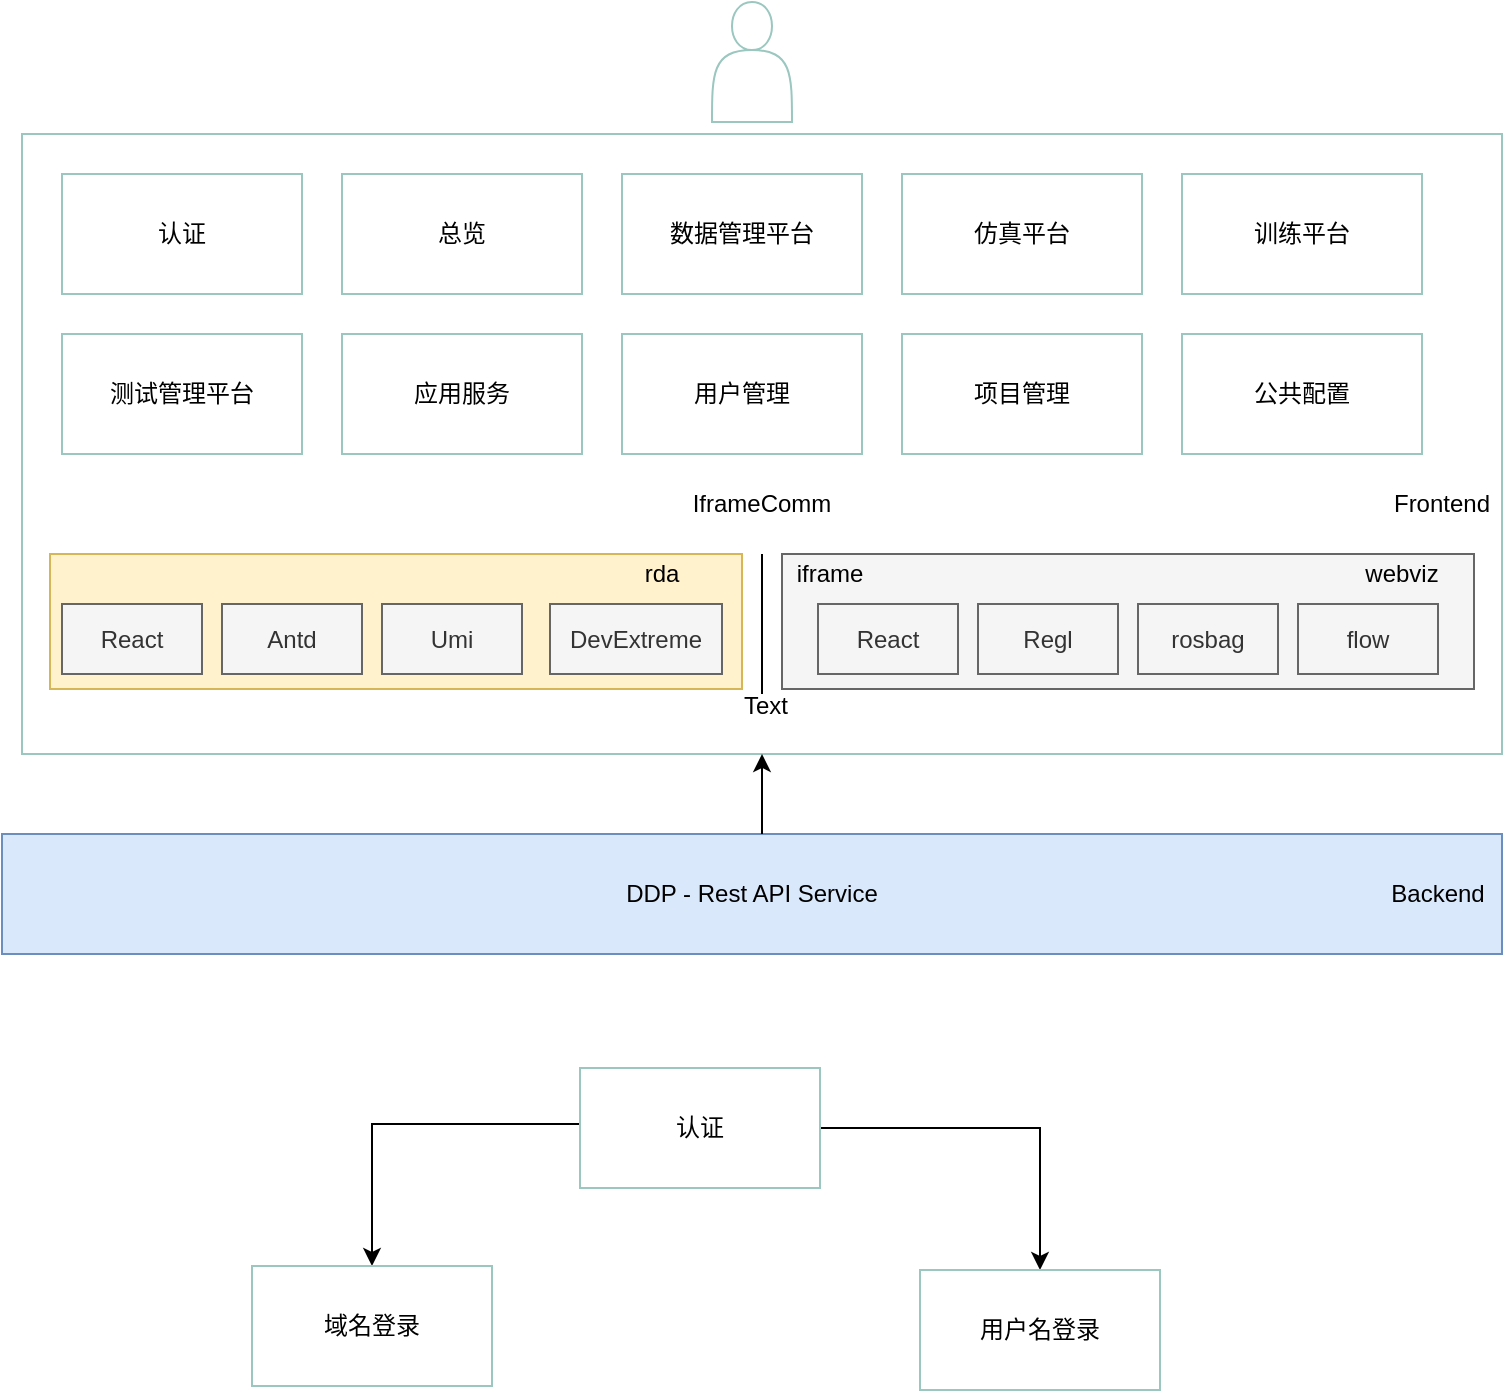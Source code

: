 <mxfile version="20.6.0" type="github">
  <diagram id="prtHgNgQTEPvFCAcTncT" name="Page-1">
    <mxGraphModel dx="1314" dy="714" grid="0" gridSize="10" guides="1" tooltips="1" connect="0" arrows="1" fold="1" page="1" pageScale="1" pageWidth="827" pageHeight="1169" math="0" shadow="0">
      <root>
        <mxCell id="0" />
        <mxCell id="1" parent="0" />
        <mxCell id="TkRGxnT42IwCyHPjGwKE-1" value="DDP - Rest API Service" style="rounded=0;whiteSpace=wrap;html=1;fillColor=#dae8fc;strokeColor=#6c8ebf;" vertex="1" parent="1">
          <mxGeometry x="30" y="430" width="750" height="60" as="geometry" />
        </mxCell>
        <mxCell id="TkRGxnT42IwCyHPjGwKE-5" value="" style="rounded=0;whiteSpace=wrap;html=1;strokeColor=#9AC7BF;" vertex="1" parent="1">
          <mxGeometry x="40" y="80" width="740" height="310" as="geometry" />
        </mxCell>
        <mxCell id="TkRGxnT42IwCyHPjGwKE-7" value="Frontend" style="text;html=1;strokeColor=none;fillColor=none;align=center;verticalAlign=middle;whiteSpace=wrap;rounded=0;" vertex="1" parent="1">
          <mxGeometry x="720" y="250" width="60" height="30" as="geometry" />
        </mxCell>
        <mxCell id="TkRGxnT42IwCyHPjGwKE-8" value="" style="rounded=0;whiteSpace=wrap;html=1;strokeColor=#d6b656;fillColor=#fff2cc;" vertex="1" parent="1">
          <mxGeometry x="54" y="290" width="346" height="67.5" as="geometry" />
        </mxCell>
        <mxCell id="TkRGxnT42IwCyHPjGwKE-9" value="React" style="rounded=0;whiteSpace=wrap;html=1;strokeColor=#666666;fillColor=#f5f5f5;fontColor=#333333;" vertex="1" parent="1">
          <mxGeometry x="60" y="315" width="70" height="35" as="geometry" />
        </mxCell>
        <mxCell id="TkRGxnT42IwCyHPjGwKE-10" value="Antd" style="rounded=0;whiteSpace=wrap;html=1;strokeColor=#666666;fillColor=#f5f5f5;fontColor=#333333;" vertex="1" parent="1">
          <mxGeometry x="140" y="315" width="70" height="35" as="geometry" />
        </mxCell>
        <mxCell id="TkRGxnT42IwCyHPjGwKE-11" value="Umi" style="rounded=0;whiteSpace=wrap;html=1;strokeColor=#666666;fillColor=#f5f5f5;fontColor=#333333;" vertex="1" parent="1">
          <mxGeometry x="220" y="315" width="70" height="35" as="geometry" />
        </mxCell>
        <mxCell id="TkRGxnT42IwCyHPjGwKE-12" value="DevExtreme" style="rounded=0;whiteSpace=wrap;html=1;strokeColor=#666666;fillColor=#f5f5f5;fontColor=#333333;" vertex="1" parent="1">
          <mxGeometry x="304" y="315" width="86" height="35" as="geometry" />
        </mxCell>
        <mxCell id="TkRGxnT42IwCyHPjGwKE-18" value="" style="rounded=0;whiteSpace=wrap;html=1;strokeColor=#666666;fillColor=#f5f5f5;fontColor=#333333;" vertex="1" parent="1">
          <mxGeometry x="420" y="290" width="346" height="67.5" as="geometry" />
        </mxCell>
        <mxCell id="TkRGxnT42IwCyHPjGwKE-19" value="React" style="rounded=0;whiteSpace=wrap;html=1;strokeColor=#666666;fillColor=#f5f5f5;fontColor=#333333;" vertex="1" parent="1">
          <mxGeometry x="438" y="315" width="70" height="35" as="geometry" />
        </mxCell>
        <mxCell id="TkRGxnT42IwCyHPjGwKE-20" value="Regl" style="rounded=0;whiteSpace=wrap;html=1;strokeColor=#666666;fillColor=#f5f5f5;fontColor=#333333;" vertex="1" parent="1">
          <mxGeometry x="518" y="315" width="70" height="35" as="geometry" />
        </mxCell>
        <mxCell id="TkRGxnT42IwCyHPjGwKE-21" value="rosbag" style="rounded=0;whiteSpace=wrap;html=1;strokeColor=#666666;fillColor=#f5f5f5;fontColor=#333333;" vertex="1" parent="1">
          <mxGeometry x="598" y="315" width="70" height="35" as="geometry" />
        </mxCell>
        <mxCell id="TkRGxnT42IwCyHPjGwKE-22" value="flow" style="rounded=0;whiteSpace=wrap;html=1;strokeColor=#666666;fillColor=#f5f5f5;fontColor=#333333;" vertex="1" parent="1">
          <mxGeometry x="678" y="315" width="70" height="35" as="geometry" />
        </mxCell>
        <mxCell id="TkRGxnT42IwCyHPjGwKE-23" value="webviz" style="text;html=1;strokeColor=none;fillColor=none;align=center;verticalAlign=middle;whiteSpace=wrap;rounded=0;" vertex="1" parent="1">
          <mxGeometry x="700" y="285" width="60" height="30" as="geometry" />
        </mxCell>
        <mxCell id="TkRGxnT42IwCyHPjGwKE-24" value="rda" style="text;html=1;strokeColor=none;fillColor=none;align=center;verticalAlign=middle;whiteSpace=wrap;rounded=0;" vertex="1" parent="1">
          <mxGeometry x="330" y="285" width="60" height="30" as="geometry" />
        </mxCell>
        <mxCell id="TkRGxnT42IwCyHPjGwKE-25" value="认证" style="rounded=0;whiteSpace=wrap;html=1;strokeColor=#9AC7BF;" vertex="1" parent="1">
          <mxGeometry x="60" y="100" width="120" height="60" as="geometry" />
        </mxCell>
        <mxCell id="TkRGxnT42IwCyHPjGwKE-26" value="总览" style="rounded=0;whiteSpace=wrap;html=1;strokeColor=#9AC7BF;" vertex="1" parent="1">
          <mxGeometry x="200" y="100" width="120" height="60" as="geometry" />
        </mxCell>
        <mxCell id="TkRGxnT42IwCyHPjGwKE-27" value="数据管理平台" style="rounded=0;whiteSpace=wrap;html=1;strokeColor=#9AC7BF;" vertex="1" parent="1">
          <mxGeometry x="340" y="100" width="120" height="60" as="geometry" />
        </mxCell>
        <mxCell id="TkRGxnT42IwCyHPjGwKE-28" value="仿真平台" style="rounded=0;whiteSpace=wrap;html=1;strokeColor=#9AC7BF;" vertex="1" parent="1">
          <mxGeometry x="480" y="100" width="120" height="60" as="geometry" />
        </mxCell>
        <mxCell id="TkRGxnT42IwCyHPjGwKE-29" value="训练平台" style="rounded=0;whiteSpace=wrap;html=1;strokeColor=#9AC7BF;" vertex="1" parent="1">
          <mxGeometry x="620" y="100" width="120" height="60" as="geometry" />
        </mxCell>
        <mxCell id="TkRGxnT42IwCyHPjGwKE-30" value="测试管理平台" style="rounded=0;whiteSpace=wrap;html=1;strokeColor=#9AC7BF;" vertex="1" parent="1">
          <mxGeometry x="60" y="180" width="120" height="60" as="geometry" />
        </mxCell>
        <mxCell id="TkRGxnT42IwCyHPjGwKE-31" value="应用服务" style="rounded=0;whiteSpace=wrap;html=1;strokeColor=#9AC7BF;" vertex="1" parent="1">
          <mxGeometry x="200" y="180" width="120" height="60" as="geometry" />
        </mxCell>
        <mxCell id="TkRGxnT42IwCyHPjGwKE-32" value="用户管理" style="rounded=0;whiteSpace=wrap;html=1;strokeColor=#9AC7BF;" vertex="1" parent="1">
          <mxGeometry x="340" y="180" width="120" height="60" as="geometry" />
        </mxCell>
        <mxCell id="TkRGxnT42IwCyHPjGwKE-33" value="项目管理" style="rounded=0;whiteSpace=wrap;html=1;strokeColor=#9AC7BF;" vertex="1" parent="1">
          <mxGeometry x="480" y="180" width="120" height="60" as="geometry" />
        </mxCell>
        <mxCell id="TkRGxnT42IwCyHPjGwKE-34" value="公共配置" style="rounded=0;whiteSpace=wrap;html=1;strokeColor=#9AC7BF;" vertex="1" parent="1">
          <mxGeometry x="620" y="180" width="120" height="60" as="geometry" />
        </mxCell>
        <mxCell id="TkRGxnT42IwCyHPjGwKE-38" value="" style="endArrow=none;html=1;rounded=0;" edge="1" parent="1">
          <mxGeometry width="50" height="50" relative="1" as="geometry">
            <mxPoint x="410" y="360" as="sourcePoint" />
            <mxPoint x="410" y="290" as="targetPoint" />
          </mxGeometry>
        </mxCell>
        <mxCell id="TkRGxnT42IwCyHPjGwKE-39" value="IframeComm" style="text;html=1;strokeColor=none;fillColor=none;align=center;verticalAlign=middle;whiteSpace=wrap;rounded=0;" vertex="1" parent="1">
          <mxGeometry x="370" y="250" width="80" height="30" as="geometry" />
        </mxCell>
        <mxCell id="TkRGxnT42IwCyHPjGwKE-41" value="iframe" style="text;html=1;strokeColor=none;fillColor=none;align=center;verticalAlign=middle;whiteSpace=wrap;rounded=0;" vertex="1" parent="1">
          <mxGeometry x="413.5" y="285" width="60" height="30" as="geometry" />
        </mxCell>
        <mxCell id="TkRGxnT42IwCyHPjGwKE-42" value="" style="endArrow=classic;html=1;rounded=0;entryX=0.5;entryY=1;entryDx=0;entryDy=0;" edge="1" parent="1" target="TkRGxnT42IwCyHPjGwKE-5">
          <mxGeometry width="50" height="50" relative="1" as="geometry">
            <mxPoint x="410" y="430" as="sourcePoint" />
            <mxPoint x="405" y="390" as="targetPoint" />
          </mxGeometry>
        </mxCell>
        <mxCell id="TkRGxnT42IwCyHPjGwKE-46" value="" style="shape=actor;whiteSpace=wrap;html=1;strokeColor=#9AC7BF;" vertex="1" parent="1">
          <mxGeometry x="385" y="14" width="40" height="60" as="geometry" />
        </mxCell>
        <mxCell id="TkRGxnT42IwCyHPjGwKE-47" value="Text" style="text;html=1;strokeColor=none;fillColor=none;align=center;verticalAlign=middle;whiteSpace=wrap;rounded=0;" vertex="1" parent="1">
          <mxGeometry x="382" y="351" width="60" height="30" as="geometry" />
        </mxCell>
        <mxCell id="TkRGxnT42IwCyHPjGwKE-48" value="Backend" style="text;html=1;strokeColor=none;fillColor=none;align=center;verticalAlign=middle;whiteSpace=wrap;rounded=0;" vertex="1" parent="1">
          <mxGeometry x="718" y="445" width="60" height="30" as="geometry" />
        </mxCell>
        <mxCell id="TkRGxnT42IwCyHPjGwKE-57" style="edgeStyle=orthogonalEdgeStyle;rounded=0;orthogonalLoop=1;jettySize=auto;html=1;" edge="1" parent="1" source="TkRGxnT42IwCyHPjGwKE-50" target="TkRGxnT42IwCyHPjGwKE-53">
          <mxGeometry relative="1" as="geometry">
            <Array as="points">
              <mxPoint x="215" y="575" />
            </Array>
          </mxGeometry>
        </mxCell>
        <mxCell id="TkRGxnT42IwCyHPjGwKE-58" style="edgeStyle=orthogonalEdgeStyle;rounded=0;orthogonalLoop=1;jettySize=auto;html=1;" edge="1" parent="1" source="TkRGxnT42IwCyHPjGwKE-50" target="TkRGxnT42IwCyHPjGwKE-54">
          <mxGeometry relative="1" as="geometry">
            <Array as="points">
              <mxPoint x="549" y="577" />
            </Array>
          </mxGeometry>
        </mxCell>
        <mxCell id="TkRGxnT42IwCyHPjGwKE-50" value="认证" style="rounded=0;whiteSpace=wrap;html=1;strokeColor=#9AC7BF;" vertex="1" parent="1">
          <mxGeometry x="319" y="547" width="120" height="60" as="geometry" />
        </mxCell>
        <mxCell id="TkRGxnT42IwCyHPjGwKE-53" value="域名登录" style="rounded=0;whiteSpace=wrap;html=1;strokeColor=#9AC7BF;" vertex="1" parent="1">
          <mxGeometry x="155" y="646" width="120" height="60" as="geometry" />
        </mxCell>
        <mxCell id="TkRGxnT42IwCyHPjGwKE-54" value="用户名登录" style="rounded=0;whiteSpace=wrap;html=1;strokeColor=#9AC7BF;" vertex="1" parent="1">
          <mxGeometry x="489" y="648" width="120" height="60" as="geometry" />
        </mxCell>
      </root>
    </mxGraphModel>
  </diagram>
</mxfile>
